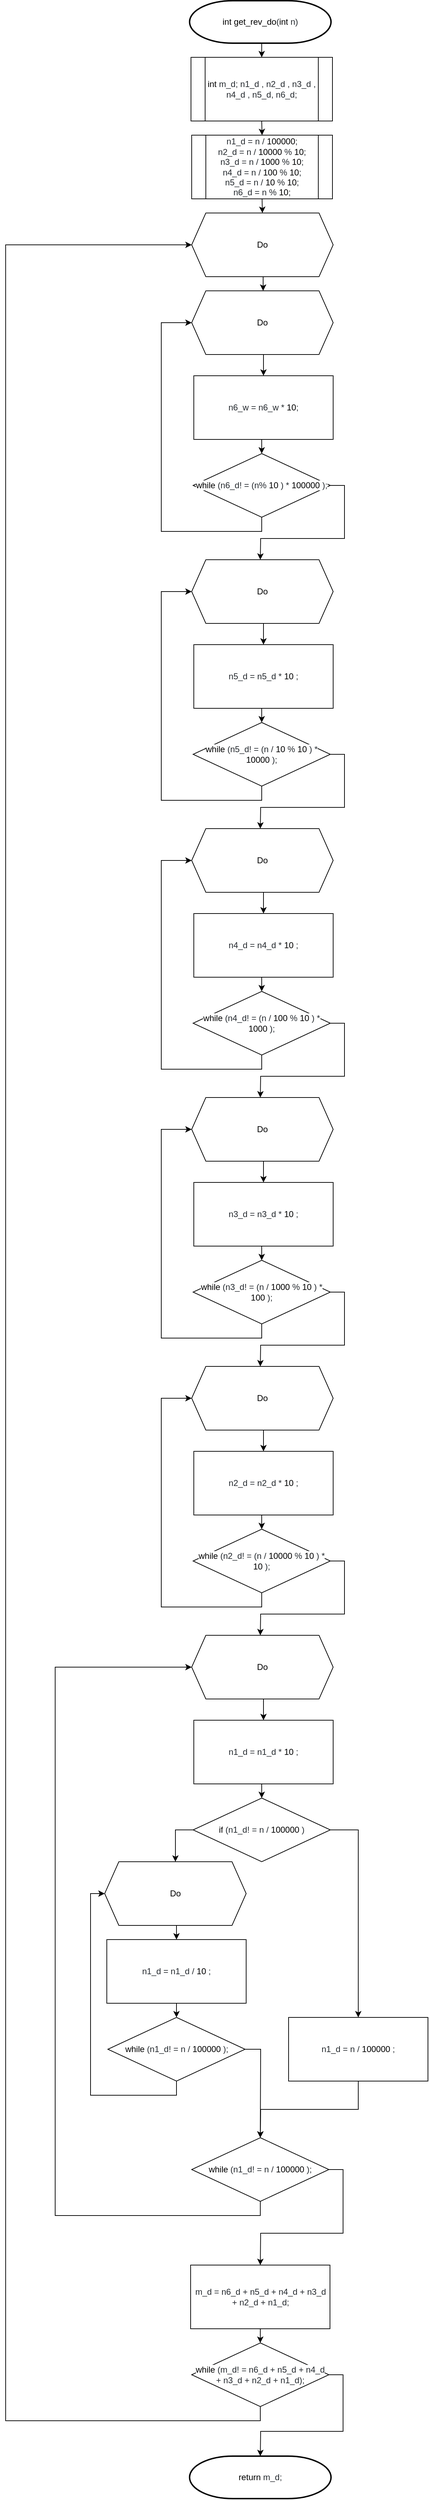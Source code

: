 <mxfile version="14.0.1" type="device"><diagram id="FTKmdeoR5xYNKjVTPDG8" name="Page-1"><mxGraphModel dx="782" dy="2306" grid="1" gridSize="10" guides="1" tooltips="1" connect="1" arrows="1" fold="1" page="1" pageScale="1" pageWidth="1200" pageHeight="1600" math="0" shadow="0"><root><mxCell id="0"/><mxCell id="1" parent="0"/><mxCell id="96IOnebCI2LwkV-3wbPH-1" style="edgeStyle=orthogonalEdgeStyle;rounded=0;orthogonalLoop=1;jettySize=auto;html=1;exitX=0.5;exitY=1;exitDx=0;exitDy=0;exitPerimeter=0;entryX=0.5;entryY=0;entryDx=0;entryDy=0;" edge="1" parent="1" source="96IOnebCI2LwkV-3wbPH-2" target="96IOnebCI2LwkV-3wbPH-6"><mxGeometry relative="1" as="geometry"/></mxCell><mxCell id="96IOnebCI2LwkV-3wbPH-2" value="&lt;span class=&quot;pl-k&quot; style=&quot;box-sizing: border-box ; font-family: , &amp;#34;consolas&amp;#34; , &amp;#34;liberation mono&amp;#34; , &amp;#34;menlo&amp;#34; , monospace ; background-color: rgb(255 , 255 , 255)&quot;&gt;int&lt;/span&gt;&lt;span style=&quot;color: rgb(36 , 41 , 46) ; font-family: , &amp;#34;consolas&amp;#34; , &amp;#34;liberation mono&amp;#34; , &amp;#34;menlo&amp;#34; , monospace ; background-color: rgb(255 , 255 , 255)&quot;&gt; &lt;/span&gt;&lt;span class=&quot;pl-en&quot; style=&quot;box-sizing: border-box ; font-family: , &amp;#34;consolas&amp;#34; , &amp;#34;liberation mono&amp;#34; , &amp;#34;menlo&amp;#34; , monospace ; background-color: rgb(255 , 255 , 255)&quot;&gt;get_rev_do&lt;/span&gt;&lt;span style=&quot;color: rgb(36 , 41 , 46) ; font-family: , &amp;#34;consolas&amp;#34; , &amp;#34;liberation mono&amp;#34; , &amp;#34;menlo&amp;#34; , monospace ; background-color: rgb(255 , 255 , 255)&quot;&gt;(&lt;/span&gt;&lt;span class=&quot;pl-k&quot; style=&quot;box-sizing: border-box ; font-family: , &amp;#34;consolas&amp;#34; , &amp;#34;liberation mono&amp;#34; , &amp;#34;menlo&amp;#34; , monospace ; background-color: rgb(255 , 255 , 255)&quot;&gt;int&lt;/span&gt;&lt;span style=&quot;color: rgb(36 , 41 , 46) ; font-family: , &amp;#34;consolas&amp;#34; , &amp;#34;liberation mono&amp;#34; , &amp;#34;menlo&amp;#34; , monospace ; background-color: rgb(255 , 255 , 255)&quot;&gt; n)&lt;/span&gt;" style="strokeWidth=2;html=1;shape=mxgraph.flowchart.terminator;whiteSpace=wrap;" vertex="1" parent="1"><mxGeometry x="310" width="200" height="60" as="geometry"/></mxCell><mxCell id="96IOnebCI2LwkV-3wbPH-3" style="edgeStyle=orthogonalEdgeStyle;rounded=0;orthogonalLoop=1;jettySize=auto;html=1;exitX=0.5;exitY=1;exitDx=0;exitDy=0;entryX=0.5;entryY=0;entryDx=0;entryDy=0;" edge="1" parent="1" source="96IOnebCI2LwkV-3wbPH-4" target="96IOnebCI2LwkV-3wbPH-9"><mxGeometry relative="1" as="geometry"/></mxCell><mxCell id="96IOnebCI2LwkV-3wbPH-4" value="&lt;span style=&quot;color: rgb(36 , 41 , 46) ; font-family: , &amp;#34;consolas&amp;#34; , &amp;#34;liberation mono&amp;#34; , &amp;#34;menlo&amp;#34; , monospace ; background-color: rgb(255 , 255 , 255)&quot;&gt; n1_d = n / &lt;/span&gt;&lt;span class=&quot;pl-c1&quot; style=&quot;box-sizing: border-box ; font-family: , &amp;#34;consolas&amp;#34; , &amp;#34;liberation mono&amp;#34; , &amp;#34;menlo&amp;#34; , monospace ; background-color: rgb(255 , 255 , 255)&quot;&gt;100000&lt;/span&gt;&lt;span style=&quot;color: rgb(36 , 41 , 46) ; font-family: , &amp;#34;consolas&amp;#34; , &amp;#34;liberation mono&amp;#34; , &amp;#34;menlo&amp;#34; , monospace ; background-color: rgb(255 , 255 , 255)&quot;&gt;;&lt;br&gt;&lt;/span&gt;&lt;span style=&quot;color: rgb(36 , 41 , 46) ; font-family: , &amp;#34;consolas&amp;#34; , &amp;#34;liberation mono&amp;#34; , &amp;#34;menlo&amp;#34; , monospace ; background-color: rgb(255 , 255 , 255)&quot;&gt;n2_d = n / &lt;/span&gt;&lt;span class=&quot;pl-c1&quot; style=&quot;box-sizing: border-box ; font-family: , &amp;#34;consolas&amp;#34; , &amp;#34;liberation mono&amp;#34; , &amp;#34;menlo&amp;#34; , monospace ; background-color: rgb(255 , 255 , 255)&quot;&gt;10000&lt;/span&gt;&lt;span style=&quot;color: rgb(36 , 41 , 46) ; font-family: , &amp;#34;consolas&amp;#34; , &amp;#34;liberation mono&amp;#34; , &amp;#34;menlo&amp;#34; , monospace ; background-color: rgb(255 , 255 , 255)&quot;&gt; % &lt;/span&gt;&lt;span class=&quot;pl-c1&quot; style=&quot;box-sizing: border-box ; font-family: , &amp;#34;consolas&amp;#34; , &amp;#34;liberation mono&amp;#34; , &amp;#34;menlo&amp;#34; , monospace ; background-color: rgb(255 , 255 , 255)&quot;&gt;10&lt;/span&gt;&lt;span style=&quot;color: rgb(36 , 41 , 46) ; font-family: , &amp;#34;consolas&amp;#34; , &amp;#34;liberation mono&amp;#34; , &amp;#34;menlo&amp;#34; , monospace ; background-color: rgb(255 , 255 , 255)&quot;&gt;;&lt;br&gt;&lt;/span&gt;&lt;span style=&quot;color: rgb(36 , 41 , 46) ; font-family: , &amp;#34;consolas&amp;#34; , &amp;#34;liberation mono&amp;#34; , &amp;#34;menlo&amp;#34; , monospace ; background-color: rgb(255 , 255 , 255)&quot;&gt; n3_d = n / &lt;/span&gt;&lt;span class=&quot;pl-c1&quot; style=&quot;box-sizing: border-box ; font-family: , &amp;#34;consolas&amp;#34; , &amp;#34;liberation mono&amp;#34; , &amp;#34;menlo&amp;#34; , monospace ; background-color: rgb(255 , 255 , 255)&quot;&gt;1000&lt;/span&gt;&lt;span style=&quot;color: rgb(36 , 41 , 46) ; font-family: , &amp;#34;consolas&amp;#34; , &amp;#34;liberation mono&amp;#34; , &amp;#34;menlo&amp;#34; , monospace ; background-color: rgb(255 , 255 , 255)&quot;&gt; % &lt;/span&gt;&lt;span class=&quot;pl-c1&quot; style=&quot;box-sizing: border-box ; font-family: , &amp;#34;consolas&amp;#34; , &amp;#34;liberation mono&amp;#34; , &amp;#34;menlo&amp;#34; , monospace ; background-color: rgb(255 , 255 , 255)&quot;&gt;10&lt;/span&gt;&lt;span style=&quot;color: rgb(36 , 41 , 46) ; font-family: , &amp;#34;consolas&amp;#34; , &amp;#34;liberation mono&amp;#34; , &amp;#34;menlo&amp;#34; , monospace ; background-color: rgb(255 , 255 , 255)&quot;&gt;;&lt;br&gt;&lt;/span&gt;&lt;span style=&quot;color: rgb(36 , 41 , 46) ; font-family: , &amp;#34;consolas&amp;#34; , &amp;#34;liberation mono&amp;#34; , &amp;#34;menlo&amp;#34; , monospace ; background-color: rgb(255 , 255 , 255)&quot;&gt;n4_d = n / &lt;/span&gt;&lt;span class=&quot;pl-c1&quot; style=&quot;box-sizing: border-box ; font-family: , &amp;#34;consolas&amp;#34; , &amp;#34;liberation mono&amp;#34; , &amp;#34;menlo&amp;#34; , monospace ; background-color: rgb(255 , 255 , 255)&quot;&gt;100&lt;/span&gt;&lt;span style=&quot;color: rgb(36 , 41 , 46) ; font-family: , &amp;#34;consolas&amp;#34; , &amp;#34;liberation mono&amp;#34; , &amp;#34;menlo&amp;#34; , monospace ; background-color: rgb(255 , 255 , 255)&quot;&gt; % &lt;/span&gt;&lt;span class=&quot;pl-c1&quot; style=&quot;box-sizing: border-box ; font-family: , &amp;#34;consolas&amp;#34; , &amp;#34;liberation mono&amp;#34; , &amp;#34;menlo&amp;#34; , monospace ; background-color: rgb(255 , 255 , 255)&quot;&gt;10&lt;/span&gt;&lt;span style=&quot;color: rgb(36 , 41 , 46) ; font-family: , &amp;#34;consolas&amp;#34; , &amp;#34;liberation mono&amp;#34; , &amp;#34;menlo&amp;#34; , monospace ; background-color: rgb(255 , 255 , 255)&quot;&gt;;&lt;br&gt;&lt;/span&gt;&lt;span style=&quot;color: rgb(36 , 41 , 46) ; font-family: , &amp;#34;consolas&amp;#34; , &amp;#34;liberation mono&amp;#34; , &amp;#34;menlo&amp;#34; , monospace ; background-color: rgb(255 , 255 , 255)&quot;&gt; n5_d = n / &lt;/span&gt;&lt;span class=&quot;pl-c1&quot; style=&quot;box-sizing: border-box ; font-family: , &amp;#34;consolas&amp;#34; , &amp;#34;liberation mono&amp;#34; , &amp;#34;menlo&amp;#34; , monospace ; background-color: rgb(255 , 255 , 255)&quot;&gt;10&lt;/span&gt;&lt;span style=&quot;color: rgb(36 , 41 , 46) ; font-family: , &amp;#34;consolas&amp;#34; , &amp;#34;liberation mono&amp;#34; , &amp;#34;menlo&amp;#34; , monospace ; background-color: rgb(255 , 255 , 255)&quot;&gt; % &lt;/span&gt;&lt;span class=&quot;pl-c1&quot; style=&quot;box-sizing: border-box ; font-family: , &amp;#34;consolas&amp;#34; , &amp;#34;liberation mono&amp;#34; , &amp;#34;menlo&amp;#34; , monospace ; background-color: rgb(255 , 255 , 255)&quot;&gt;10&lt;/span&gt;&lt;span style=&quot;color: rgb(36 , 41 , 46) ; font-family: , &amp;#34;consolas&amp;#34; , &amp;#34;liberation mono&amp;#34; , &amp;#34;menlo&amp;#34; , monospace ; background-color: rgb(255 , 255 , 255)&quot;&gt;;&lt;br&gt;&lt;/span&gt;&lt;span style=&quot;color: rgb(36 , 41 , 46) ; font-family: , &amp;#34;consolas&amp;#34; , &amp;#34;liberation mono&amp;#34; , &amp;#34;menlo&amp;#34; , monospace ; background-color: rgb(255 , 255 , 255)&quot;&gt; n6_d = n % &lt;/span&gt;&lt;span class=&quot;pl-c1&quot; style=&quot;box-sizing: border-box ; font-family: , &amp;#34;consolas&amp;#34; , &amp;#34;liberation mono&amp;#34; , &amp;#34;menlo&amp;#34; , monospace ; background-color: rgb(255 , 255 , 255)&quot;&gt;10&lt;/span&gt;&lt;span style=&quot;color: rgb(36 , 41 , 46) ; font-family: , &amp;#34;consolas&amp;#34; , &amp;#34;liberation mono&amp;#34; , &amp;#34;menlo&amp;#34; , monospace ; background-color: rgb(255 , 255 , 255)&quot;&gt;;&lt;/span&gt;&lt;span style=&quot;color: rgb(36 , 41 , 46) ; font-family: , &amp;#34;consolas&amp;#34; , &amp;#34;liberation mono&amp;#34; , &amp;#34;menlo&amp;#34; , monospace ; background-color: rgb(255 , 255 , 255)&quot;&gt;&lt;br&gt;&lt;/span&gt;" style="shape=process;whiteSpace=wrap;html=1;backgroundOutline=1;align=center;" vertex="1" parent="1"><mxGeometry x="313" y="190" width="199" height="90" as="geometry"/></mxCell><mxCell id="96IOnebCI2LwkV-3wbPH-5" style="edgeStyle=orthogonalEdgeStyle;rounded=0;orthogonalLoop=1;jettySize=auto;html=1;exitX=0.5;exitY=1;exitDx=0;exitDy=0;entryX=0.5;entryY=0;entryDx=0;entryDy=0;" edge="1" parent="1" source="96IOnebCI2LwkV-3wbPH-6" target="96IOnebCI2LwkV-3wbPH-4"><mxGeometry relative="1" as="geometry"/></mxCell><mxCell id="96IOnebCI2LwkV-3wbPH-6" value="&lt;span class=&quot;pl-k&quot; style=&quot;box-sizing: border-box ; font-family: , &amp;#34;consolas&amp;#34; , &amp;#34;liberation mono&amp;#34; , &amp;#34;menlo&amp;#34; , monospace ; background-color: rgb(255 , 255 , 255)&quot;&gt;int&lt;/span&gt;&lt;span style=&quot;color: rgb(36 , 41 , 46) ; font-family: , &amp;#34;consolas&amp;#34; , &amp;#34;liberation mono&amp;#34; , &amp;#34;menlo&amp;#34; , monospace ; background-color: rgb(255 , 255 , 255)&quot;&gt; m_d;&amp;nbsp;&lt;/span&gt;&lt;span style=&quot;color: rgb(36 , 41 , 46) ; font-family: , &amp;#34;consolas&amp;#34; , &amp;#34;liberation mono&amp;#34; , &amp;#34;menlo&amp;#34; , monospace ; background-color: rgb(255 , 255 , 255)&quot;&gt;n1_d , n2_d , n3_d , n4_d , n5_d, n6_d;&lt;/span&gt;" style="shape=process;whiteSpace=wrap;html=1;backgroundOutline=1;" vertex="1" parent="1"><mxGeometry x="312" y="80" width="200" height="90" as="geometry"/></mxCell><mxCell id="96IOnebCI2LwkV-3wbPH-7" style="edgeStyle=orthogonalEdgeStyle;rounded=0;orthogonalLoop=1;jettySize=auto;html=1;exitX=0.5;exitY=1;exitDx=0;exitDy=0;entryX=0.5;entryY=0;entryDx=0;entryDy=0;" edge="1" parent="1" source="96IOnebCI2LwkV-3wbPH-9"><mxGeometry relative="1" as="geometry"><mxPoint x="414" y="410" as="targetPoint"/></mxGeometry></mxCell><mxCell id="96IOnebCI2LwkV-3wbPH-9" value="&lt;span style=&quot;background-color: rgb(255 , 255 , 255)&quot;&gt;Do&lt;/span&gt;" style="shape=hexagon;perimeter=hexagonPerimeter2;whiteSpace=wrap;html=1;fixedSize=1;" vertex="1" parent="1"><mxGeometry x="313" y="300" width="200" height="90" as="geometry"/></mxCell><mxCell id="96IOnebCI2LwkV-3wbPH-49" style="edgeStyle=orthogonalEdgeStyle;rounded=0;orthogonalLoop=1;jettySize=auto;html=1;exitX=0.5;exitY=1;exitDx=0;exitDy=0;entryX=0.5;entryY=0;entryDx=0;entryDy=0;" edge="1" parent="1" source="96IOnebCI2LwkV-3wbPH-12" target="96IOnebCI2LwkV-3wbPH-14"><mxGeometry relative="1" as="geometry"/></mxCell><mxCell id="96IOnebCI2LwkV-3wbPH-12" value="&lt;span style=&quot;background-color: rgb(255 , 255 , 255)&quot;&gt;Do&lt;/span&gt;" style="shape=hexagon;perimeter=hexagonPerimeter2;whiteSpace=wrap;html=1;fixedSize=1;" vertex="1" parent="1"><mxGeometry x="313" y="410" width="200" height="90" as="geometry"/></mxCell><mxCell id="96IOnebCI2LwkV-3wbPH-52" style="edgeStyle=orthogonalEdgeStyle;rounded=0;orthogonalLoop=1;jettySize=auto;html=1;exitX=0.5;exitY=1;exitDx=0;exitDy=0;entryX=0.5;entryY=0;entryDx=0;entryDy=0;" edge="1" parent="1" source="96IOnebCI2LwkV-3wbPH-14" target="96IOnebCI2LwkV-3wbPH-50"><mxGeometry relative="1" as="geometry"/></mxCell><mxCell id="96IOnebCI2LwkV-3wbPH-14" value="&lt;span style=&quot;color: rgb(36 , 41 , 46) ; font-family: , &amp;#34;consolas&amp;#34; , &amp;#34;liberation mono&amp;#34; , &amp;#34;menlo&amp;#34; , monospace ; background-color: rgb(255 , 255 , 255)&quot;&gt;n6_w = n6_w * &lt;/span&gt;&lt;span class=&quot;pl-c1&quot; style=&quot;box-sizing: border-box ; font-family: , &amp;#34;consolas&amp;#34; , &amp;#34;liberation mono&amp;#34; , &amp;#34;menlo&amp;#34; , monospace ; background-color: rgb(255 , 255 , 255)&quot;&gt;10&lt;/span&gt;&lt;span style=&quot;color: rgb(36 , 41 , 46) ; font-family: , &amp;#34;consolas&amp;#34; , &amp;#34;liberation mono&amp;#34; , &amp;#34;menlo&amp;#34; , monospace ; background-color: rgb(255 , 255 , 255)&quot;&gt;;&lt;/span&gt;" style="rounded=0;whiteSpace=wrap;html=1;" vertex="1" parent="1"><mxGeometry x="316" y="530" width="197" height="90" as="geometry"/></mxCell><mxCell id="96IOnebCI2LwkV-3wbPH-53" style="edgeStyle=orthogonalEdgeStyle;rounded=0;orthogonalLoop=1;jettySize=auto;html=1;exitX=1;exitY=0.5;exitDx=0;exitDy=0;" edge="1" parent="1" source="96IOnebCI2LwkV-3wbPH-50"><mxGeometry relative="1" as="geometry"><mxPoint x="410" y="790" as="targetPoint"/></mxGeometry></mxCell><mxCell id="96IOnebCI2LwkV-3wbPH-62" style="edgeStyle=orthogonalEdgeStyle;rounded=0;orthogonalLoop=1;jettySize=auto;html=1;exitX=0.5;exitY=1;exitDx=0;exitDy=0;entryX=0;entryY=0.5;entryDx=0;entryDy=0;" edge="1" parent="1" source="96IOnebCI2LwkV-3wbPH-50" target="96IOnebCI2LwkV-3wbPH-12"><mxGeometry relative="1" as="geometry"><Array as="points"><mxPoint x="412" y="750"/><mxPoint x="270" y="750"/><mxPoint x="270" y="455"/></Array></mxGeometry></mxCell><mxCell id="96IOnebCI2LwkV-3wbPH-50" value="&lt;span class=&quot;pl-k&quot; style=&quot;box-sizing: border-box ; font-family: , &amp;#34;consolas&amp;#34; , &amp;#34;liberation mono&amp;#34; , &amp;#34;menlo&amp;#34; , monospace ; background-color: rgb(255 , 255 , 255)&quot;&gt;&lt;font style=&quot;box-sizing: border-box ; vertical-align: inherit&quot;&gt;&lt;font style=&quot;box-sizing: border-box ; vertical-align: inherit&quot;&gt;while&lt;/font&gt;&lt;/font&gt;&lt;/span&gt;&lt;font style=&quot;box-sizing: border-box ; color: rgb(36 , 41 , 46) ; font-family: , &amp;#34;consolas&amp;#34; , &amp;#34;liberation mono&amp;#34; , &amp;#34;menlo&amp;#34; , monospace ; background-color: rgb(255 , 255 , 255) ; vertical-align: inherit&quot;&gt;&lt;font style=&quot;box-sizing: border-box ; vertical-align: inherit&quot;&gt; (n6_d! = (n% &lt;/font&gt;&lt;/font&gt;&lt;span class=&quot;pl-c1&quot; style=&quot;box-sizing: border-box ; font-family: , &amp;#34;consolas&amp;#34; , &amp;#34;liberation mono&amp;#34; , &amp;#34;menlo&amp;#34; , monospace ; background-color: rgb(255 , 255 , 255)&quot;&gt;&lt;font style=&quot;box-sizing: border-box ; vertical-align: inherit&quot;&gt;&lt;font style=&quot;box-sizing: border-box ; vertical-align: inherit&quot;&gt;10&lt;/font&gt;&lt;/font&gt;&lt;/span&gt;&lt;font style=&quot;box-sizing: border-box ; color: rgb(36 , 41 , 46) ; font-family: , &amp;#34;consolas&amp;#34; , &amp;#34;liberation mono&amp;#34; , &amp;#34;menlo&amp;#34; , monospace ; background-color: rgb(255 , 255 , 255) ; vertical-align: inherit&quot;&gt;&lt;font style=&quot;box-sizing: border-box ; vertical-align: inherit&quot;&gt; ) * &lt;/font&gt;&lt;/font&gt;&lt;span class=&quot;pl-c1&quot; style=&quot;box-sizing: border-box ; font-family: , &amp;#34;consolas&amp;#34; , &amp;#34;liberation mono&amp;#34; , &amp;#34;menlo&amp;#34; , monospace ; background-color: rgb(255 , 255 , 255)&quot;&gt;&lt;font style=&quot;box-sizing: border-box ; vertical-align: inherit&quot;&gt;&lt;font style=&quot;box-sizing: border-box ; vertical-align: inherit&quot;&gt;100000&lt;/font&gt;&lt;/font&gt;&lt;/span&gt;&lt;font style=&quot;box-sizing: border-box ; color: rgb(36 , 41 , 46) ; font-family: , &amp;#34;consolas&amp;#34; , &amp;#34;liberation mono&amp;#34; , &amp;#34;menlo&amp;#34; , monospace ; background-color: rgb(255 , 255 , 255) ; vertical-align: inherit&quot;&gt;&lt;font style=&quot;box-sizing: border-box ; vertical-align: inherit&quot;&gt; );&lt;/font&gt;&lt;/font&gt;" style="rhombus;whiteSpace=wrap;html=1;" vertex="1" parent="1"><mxGeometry x="315" y="640" width="194" height="90" as="geometry"/></mxCell><mxCell id="96IOnebCI2LwkV-3wbPH-54" style="edgeStyle=orthogonalEdgeStyle;rounded=0;orthogonalLoop=1;jettySize=auto;html=1;exitX=0.5;exitY=1;exitDx=0;exitDy=0;entryX=0.5;entryY=0;entryDx=0;entryDy=0;" edge="1" parent="1" source="96IOnebCI2LwkV-3wbPH-55" target="96IOnebCI2LwkV-3wbPH-57"><mxGeometry relative="1" as="geometry"/></mxCell><mxCell id="96IOnebCI2LwkV-3wbPH-55" value="&lt;span style=&quot;background-color: rgb(255 , 255 , 255)&quot;&gt;Do&lt;/span&gt;" style="shape=hexagon;perimeter=hexagonPerimeter2;whiteSpace=wrap;html=1;fixedSize=1;" vertex="1" parent="1"><mxGeometry x="313" y="790" width="200" height="90" as="geometry"/></mxCell><mxCell id="96IOnebCI2LwkV-3wbPH-56" style="edgeStyle=orthogonalEdgeStyle;rounded=0;orthogonalLoop=1;jettySize=auto;html=1;exitX=0.5;exitY=1;exitDx=0;exitDy=0;entryX=0.5;entryY=0;entryDx=0;entryDy=0;" edge="1" parent="1" source="96IOnebCI2LwkV-3wbPH-57" target="96IOnebCI2LwkV-3wbPH-60"><mxGeometry relative="1" as="geometry"/></mxCell><mxCell id="96IOnebCI2LwkV-3wbPH-57" value="&lt;font style=&quot;box-sizing: border-box ; color: rgb(36 , 41 , 46) ; font-family: , &amp;#34;consolas&amp;#34; , &amp;#34;liberation mono&amp;#34; , &amp;#34;menlo&amp;#34; , monospace ; background-color: rgb(255 , 255 , 255) ; vertical-align: inherit&quot;&gt;&lt;font style=&quot;box-sizing: border-box ; vertical-align: inherit&quot;&gt;n5_d = n5_d * &lt;/font&gt;&lt;/font&gt;&lt;span class=&quot;pl-c1&quot; style=&quot;box-sizing: border-box ; font-family: , &amp;#34;consolas&amp;#34; , &amp;#34;liberation mono&amp;#34; , &amp;#34;menlo&amp;#34; , monospace ; background-color: rgb(255 , 255 , 255)&quot;&gt;&lt;font style=&quot;box-sizing: border-box ; vertical-align: inherit&quot;&gt;&lt;font style=&quot;box-sizing: border-box ; vertical-align: inherit&quot;&gt;10&lt;/font&gt;&lt;/font&gt;&lt;/span&gt;&lt;font style=&quot;box-sizing: border-box ; color: rgb(36 , 41 , 46) ; font-family: , &amp;#34;consolas&amp;#34; , &amp;#34;liberation mono&amp;#34; , &amp;#34;menlo&amp;#34; , monospace ; background-color: rgb(255 , 255 , 255) ; vertical-align: inherit&quot;&gt;&lt;font style=&quot;box-sizing: border-box ; vertical-align: inherit&quot;&gt; ;&lt;/font&gt;&lt;/font&gt;" style="rounded=0;whiteSpace=wrap;html=1;" vertex="1" parent="1"><mxGeometry x="316" y="910" width="197" height="90" as="geometry"/></mxCell><mxCell id="96IOnebCI2LwkV-3wbPH-59" style="edgeStyle=orthogonalEdgeStyle;rounded=0;orthogonalLoop=1;jettySize=auto;html=1;exitX=1;exitY=0.5;exitDx=0;exitDy=0;" edge="1" parent="1" source="96IOnebCI2LwkV-3wbPH-60"><mxGeometry relative="1" as="geometry"><mxPoint x="410" y="1170" as="targetPoint"/></mxGeometry></mxCell><mxCell id="96IOnebCI2LwkV-3wbPH-61" style="edgeStyle=orthogonalEdgeStyle;rounded=0;orthogonalLoop=1;jettySize=auto;html=1;exitX=0.5;exitY=1;exitDx=0;exitDy=0;entryX=0;entryY=0.5;entryDx=0;entryDy=0;" edge="1" parent="1" source="96IOnebCI2LwkV-3wbPH-60" target="96IOnebCI2LwkV-3wbPH-55"><mxGeometry relative="1" as="geometry"><Array as="points"><mxPoint x="412" y="1130"/><mxPoint x="270" y="1130"/><mxPoint x="270" y="835"/></Array></mxGeometry></mxCell><mxCell id="96IOnebCI2LwkV-3wbPH-60" value="&lt;font style=&quot;box-sizing: border-box ; color: rgb(36 , 41 , 46) ; font-family: , &amp;#34;consolas&amp;#34; , &amp;#34;liberation mono&amp;#34; , &amp;#34;menlo&amp;#34; , monospace ; background-color: rgb(255 , 255 , 255) ; vertical-align: inherit&quot;&gt;&lt;font style=&quot;box-sizing: border-box ; vertical-align: inherit&quot;&gt; &lt;/font&gt;&lt;/font&gt;&lt;span class=&quot;pl-k&quot; style=&quot;box-sizing: border-box ; font-family: , &amp;#34;consolas&amp;#34; , &amp;#34;liberation mono&amp;#34; , &amp;#34;menlo&amp;#34; , monospace ; background-color: rgb(255 , 255 , 255)&quot;&gt;&lt;font style=&quot;box-sizing: border-box ; vertical-align: inherit&quot;&gt;&lt;font style=&quot;box-sizing: border-box ; vertical-align: inherit&quot;&gt;while&lt;/font&gt;&lt;/font&gt;&lt;/span&gt;&lt;font style=&quot;box-sizing: border-box ; color: rgb(36 , 41 , 46) ; font-family: , &amp;#34;consolas&amp;#34; , &amp;#34;liberation mono&amp;#34; , &amp;#34;menlo&amp;#34; , monospace ; background-color: rgb(255 , 255 , 255) ; vertical-align: inherit&quot;&gt;&lt;font style=&quot;box-sizing: border-box ; vertical-align: inherit&quot;&gt; (n5_d! = (n / &lt;/font&gt;&lt;/font&gt;&lt;span class=&quot;pl-c1&quot; style=&quot;box-sizing: border-box ; font-family: , &amp;#34;consolas&amp;#34; , &amp;#34;liberation mono&amp;#34; , &amp;#34;menlo&amp;#34; , monospace ; background-color: rgb(255 , 255 , 255)&quot;&gt;&lt;font style=&quot;box-sizing: border-box ; vertical-align: inherit&quot;&gt;&lt;font style=&quot;box-sizing: border-box ; vertical-align: inherit&quot;&gt;10&lt;/font&gt;&lt;/font&gt;&lt;/span&gt;&lt;font style=&quot;box-sizing: border-box ; color: rgb(36 , 41 , 46) ; font-family: , &amp;#34;consolas&amp;#34; , &amp;#34;liberation mono&amp;#34; , &amp;#34;menlo&amp;#34; , monospace ; background-color: rgb(255 , 255 , 255) ; vertical-align: inherit&quot;&gt;&lt;font style=&quot;box-sizing: border-box ; vertical-align: inherit&quot;&gt; % &lt;/font&gt;&lt;/font&gt;&lt;span class=&quot;pl-c1&quot; style=&quot;box-sizing: border-box ; font-family: , &amp;#34;consolas&amp;#34; , &amp;#34;liberation mono&amp;#34; , &amp;#34;menlo&amp;#34; , monospace ; background-color: rgb(255 , 255 , 255)&quot;&gt;&lt;font style=&quot;box-sizing: border-box ; vertical-align: inherit&quot;&gt;&lt;font style=&quot;box-sizing: border-box ; vertical-align: inherit&quot;&gt;10&lt;/font&gt;&lt;/font&gt;&lt;/span&gt;&lt;font style=&quot;box-sizing: border-box ; color: rgb(36 , 41 , 46) ; font-family: , &amp;#34;consolas&amp;#34; , &amp;#34;liberation mono&amp;#34; , &amp;#34;menlo&amp;#34; , monospace ; background-color: rgb(255 , 255 , 255) ; vertical-align: inherit&quot;&gt;&lt;font style=&quot;box-sizing: border-box ; vertical-align: inherit&quot;&gt; ) * &lt;/font&gt;&lt;/font&gt;&lt;span class=&quot;pl-c1&quot; style=&quot;box-sizing: border-box ; font-family: , &amp;#34;consolas&amp;#34; , &amp;#34;liberation mono&amp;#34; , &amp;#34;menlo&amp;#34; , monospace ; background-color: rgb(255 , 255 , 255)&quot;&gt;&lt;font style=&quot;box-sizing: border-box ; vertical-align: inherit&quot;&gt;&lt;font style=&quot;box-sizing: border-box ; vertical-align: inherit&quot;&gt;10000&lt;/font&gt;&lt;/font&gt;&lt;/span&gt;&lt;font style=&quot;box-sizing: border-box ; color: rgb(36 , 41 , 46) ; font-family: , &amp;#34;consolas&amp;#34; , &amp;#34;liberation mono&amp;#34; , &amp;#34;menlo&amp;#34; , monospace ; background-color: rgb(255 , 255 , 255) ; vertical-align: inherit&quot;&gt;&lt;font style=&quot;box-sizing: border-box ; vertical-align: inherit&quot;&gt; );&lt;/font&gt;&lt;/font&gt;" style="rhombus;whiteSpace=wrap;html=1;" vertex="1" parent="1"><mxGeometry x="315" y="1020" width="194" height="90" as="geometry"/></mxCell><mxCell id="96IOnebCI2LwkV-3wbPH-63" style="edgeStyle=orthogonalEdgeStyle;rounded=0;orthogonalLoop=1;jettySize=auto;html=1;exitX=0.5;exitY=1;exitDx=0;exitDy=0;entryX=0.5;entryY=0;entryDx=0;entryDy=0;" edge="1" parent="1" source="96IOnebCI2LwkV-3wbPH-64" target="96IOnebCI2LwkV-3wbPH-66"><mxGeometry relative="1" as="geometry"/></mxCell><mxCell id="96IOnebCI2LwkV-3wbPH-64" value="&lt;span style=&quot;background-color: rgb(255 , 255 , 255)&quot;&gt;Do&lt;/span&gt;" style="shape=hexagon;perimeter=hexagonPerimeter2;whiteSpace=wrap;html=1;fixedSize=1;" vertex="1" parent="1"><mxGeometry x="313" y="1170" width="200" height="90" as="geometry"/></mxCell><mxCell id="96IOnebCI2LwkV-3wbPH-65" style="edgeStyle=orthogonalEdgeStyle;rounded=0;orthogonalLoop=1;jettySize=auto;html=1;exitX=0.5;exitY=1;exitDx=0;exitDy=0;entryX=0.5;entryY=0;entryDx=0;entryDy=0;" edge="1" parent="1" source="96IOnebCI2LwkV-3wbPH-66" target="96IOnebCI2LwkV-3wbPH-69"><mxGeometry relative="1" as="geometry"/></mxCell><mxCell id="96IOnebCI2LwkV-3wbPH-66" value="&lt;font style=&quot;box-sizing: border-box ; color: rgb(36 , 41 , 46) ; font-family: , &amp;#34;consolas&amp;#34; , &amp;#34;liberation mono&amp;#34; , &amp;#34;menlo&amp;#34; , monospace ; background-color: rgb(255 , 255 , 255) ; vertical-align: inherit&quot;&gt;&lt;font style=&quot;box-sizing: border-box ; vertical-align: inherit&quot;&gt;n4_d = n4_d * &lt;/font&gt;&lt;/font&gt;&lt;span class=&quot;pl-c1&quot; style=&quot;box-sizing: border-box ; font-family: , &amp;#34;consolas&amp;#34; , &amp;#34;liberation mono&amp;#34; , &amp;#34;menlo&amp;#34; , monospace ; background-color: rgb(255 , 255 , 255)&quot;&gt;&lt;font style=&quot;box-sizing: border-box ; vertical-align: inherit&quot;&gt;&lt;font style=&quot;box-sizing: border-box ; vertical-align: inherit&quot;&gt;10&lt;/font&gt;&lt;/font&gt;&lt;/span&gt;&lt;font style=&quot;box-sizing: border-box ; color: rgb(36 , 41 , 46) ; font-family: , &amp;#34;consolas&amp;#34; , &amp;#34;liberation mono&amp;#34; , &amp;#34;menlo&amp;#34; , monospace ; background-color: rgb(255 , 255 , 255) ; vertical-align: inherit&quot;&gt;&lt;font style=&quot;box-sizing: border-box ; vertical-align: inherit&quot;&gt; ;&lt;/font&gt;&lt;/font&gt;" style="rounded=0;whiteSpace=wrap;html=1;" vertex="1" parent="1"><mxGeometry x="316" y="1290" width="197" height="90" as="geometry"/></mxCell><mxCell id="96IOnebCI2LwkV-3wbPH-67" style="edgeStyle=orthogonalEdgeStyle;rounded=0;orthogonalLoop=1;jettySize=auto;html=1;exitX=1;exitY=0.5;exitDx=0;exitDy=0;" edge="1" parent="1" source="96IOnebCI2LwkV-3wbPH-69"><mxGeometry relative="1" as="geometry"><mxPoint x="410" y="1550" as="targetPoint"/></mxGeometry></mxCell><mxCell id="96IOnebCI2LwkV-3wbPH-68" style="edgeStyle=orthogonalEdgeStyle;rounded=0;orthogonalLoop=1;jettySize=auto;html=1;exitX=0.5;exitY=1;exitDx=0;exitDy=0;entryX=0;entryY=0.5;entryDx=0;entryDy=0;" edge="1" parent="1" source="96IOnebCI2LwkV-3wbPH-69" target="96IOnebCI2LwkV-3wbPH-64"><mxGeometry relative="1" as="geometry"><Array as="points"><mxPoint x="412" y="1510"/><mxPoint x="270" y="1510"/><mxPoint x="270" y="1215"/></Array></mxGeometry></mxCell><mxCell id="96IOnebCI2LwkV-3wbPH-69" value="&lt;span class=&quot;pl-k&quot; style=&quot;box-sizing: border-box ; font-family: , &amp;#34;consolas&amp;#34; , &amp;#34;liberation mono&amp;#34; , &amp;#34;menlo&amp;#34; , monospace ; background-color: rgb(255 , 255 , 255)&quot;&gt;&lt;font style=&quot;box-sizing: border-box ; vertical-align: inherit&quot;&gt;&lt;font style=&quot;box-sizing: border-box ; vertical-align: inherit&quot;&gt;while&lt;/font&gt;&lt;/font&gt;&lt;/span&gt;&lt;font style=&quot;box-sizing: border-box ; color: rgb(36 , 41 , 46) ; font-family: , &amp;#34;consolas&amp;#34; , &amp;#34;liberation mono&amp;#34; , &amp;#34;menlo&amp;#34; , monospace ; background-color: rgb(255 , 255 , 255) ; vertical-align: inherit&quot;&gt;&lt;font style=&quot;box-sizing: border-box ; vertical-align: inherit&quot;&gt; (n4_d! = (n / &lt;/font&gt;&lt;/font&gt;&lt;span class=&quot;pl-c1&quot; style=&quot;box-sizing: border-box ; font-family: , &amp;#34;consolas&amp;#34; , &amp;#34;liberation mono&amp;#34; , &amp;#34;menlo&amp;#34; , monospace ; background-color: rgb(255 , 255 , 255)&quot;&gt;&lt;font style=&quot;box-sizing: border-box ; vertical-align: inherit&quot;&gt;&lt;font style=&quot;box-sizing: border-box ; vertical-align: inherit&quot;&gt;100&lt;/font&gt;&lt;/font&gt;&lt;/span&gt;&lt;font style=&quot;box-sizing: border-box ; color: rgb(36 , 41 , 46) ; font-family: , &amp;#34;consolas&amp;#34; , &amp;#34;liberation mono&amp;#34; , &amp;#34;menlo&amp;#34; , monospace ; background-color: rgb(255 , 255 , 255) ; vertical-align: inherit&quot;&gt;&lt;font style=&quot;box-sizing: border-box ; vertical-align: inherit&quot;&gt; % &lt;/font&gt;&lt;/font&gt;&lt;span class=&quot;pl-c1&quot; style=&quot;box-sizing: border-box ; font-family: , &amp;#34;consolas&amp;#34; , &amp;#34;liberation mono&amp;#34; , &amp;#34;menlo&amp;#34; , monospace ; background-color: rgb(255 , 255 , 255)&quot;&gt;&lt;font style=&quot;box-sizing: border-box ; vertical-align: inherit&quot;&gt;&lt;font style=&quot;box-sizing: border-box ; vertical-align: inherit&quot;&gt;10&lt;/font&gt;&lt;/font&gt;&lt;/span&gt;&lt;font style=&quot;box-sizing: border-box ; color: rgb(36 , 41 , 46) ; font-family: , &amp;#34;consolas&amp;#34; , &amp;#34;liberation mono&amp;#34; , &amp;#34;menlo&amp;#34; , monospace ; background-color: rgb(255 , 255 , 255) ; vertical-align: inherit&quot;&gt;&lt;font style=&quot;box-sizing: border-box ; vertical-align: inherit&quot;&gt; ) * &lt;/font&gt;&lt;/font&gt;&lt;span class=&quot;pl-c1&quot; style=&quot;box-sizing: border-box ; font-family: , &amp;#34;consolas&amp;#34; , &amp;#34;liberation mono&amp;#34; , &amp;#34;menlo&amp;#34; , monospace ; background-color: rgb(255 , 255 , 255)&quot;&gt;&lt;font style=&quot;box-sizing: border-box ; vertical-align: inherit&quot;&gt;&lt;font style=&quot;box-sizing: border-box ; vertical-align: inherit&quot;&gt;1000&lt;/font&gt;&lt;/font&gt;&lt;/span&gt;&lt;font style=&quot;box-sizing: border-box ; color: rgb(36 , 41 , 46) ; font-family: , &amp;#34;consolas&amp;#34; , &amp;#34;liberation mono&amp;#34; , &amp;#34;menlo&amp;#34; , monospace ; background-color: rgb(255 , 255 , 255) ; vertical-align: inherit&quot;&gt;&lt;font style=&quot;box-sizing: border-box ; vertical-align: inherit&quot;&gt; );&lt;/font&gt;&lt;/font&gt;" style="rhombus;whiteSpace=wrap;html=1;" vertex="1" parent="1"><mxGeometry x="315" y="1400" width="194" height="90" as="geometry"/></mxCell><mxCell id="96IOnebCI2LwkV-3wbPH-70" style="edgeStyle=orthogonalEdgeStyle;rounded=0;orthogonalLoop=1;jettySize=auto;html=1;exitX=0.5;exitY=1;exitDx=0;exitDy=0;entryX=0.5;entryY=0;entryDx=0;entryDy=0;" edge="1" parent="1" source="96IOnebCI2LwkV-3wbPH-71" target="96IOnebCI2LwkV-3wbPH-73"><mxGeometry relative="1" as="geometry"/></mxCell><mxCell id="96IOnebCI2LwkV-3wbPH-71" value="&lt;span style=&quot;background-color: rgb(255 , 255 , 255)&quot;&gt;Do&lt;/span&gt;" style="shape=hexagon;perimeter=hexagonPerimeter2;whiteSpace=wrap;html=1;fixedSize=1;" vertex="1" parent="1"><mxGeometry x="313" y="1550" width="200" height="90" as="geometry"/></mxCell><mxCell id="96IOnebCI2LwkV-3wbPH-72" style="edgeStyle=orthogonalEdgeStyle;rounded=0;orthogonalLoop=1;jettySize=auto;html=1;exitX=0.5;exitY=1;exitDx=0;exitDy=0;entryX=0.5;entryY=0;entryDx=0;entryDy=0;" edge="1" parent="1" source="96IOnebCI2LwkV-3wbPH-73" target="96IOnebCI2LwkV-3wbPH-76"><mxGeometry relative="1" as="geometry"/></mxCell><mxCell id="96IOnebCI2LwkV-3wbPH-73" value="&lt;font style=&quot;box-sizing: border-box ; color: rgb(36 , 41 , 46) ; font-family: , &amp;#34;consolas&amp;#34; , &amp;#34;liberation mono&amp;#34; , &amp;#34;menlo&amp;#34; , monospace ; background-color: rgb(255 , 255 , 255) ; vertical-align: inherit&quot;&gt;&lt;font style=&quot;box-sizing: border-box ; vertical-align: inherit&quot;&gt;n3_d = n3_d * &lt;/font&gt;&lt;/font&gt;&lt;span class=&quot;pl-c1&quot; style=&quot;box-sizing: border-box ; font-family: , &amp;#34;consolas&amp;#34; , &amp;#34;liberation mono&amp;#34; , &amp;#34;menlo&amp;#34; , monospace ; background-color: rgb(255 , 255 , 255)&quot;&gt;&lt;font style=&quot;box-sizing: border-box ; vertical-align: inherit&quot;&gt;&lt;font style=&quot;box-sizing: border-box ; vertical-align: inherit&quot;&gt;10&lt;/font&gt;&lt;/font&gt;&lt;/span&gt;&lt;font style=&quot;box-sizing: border-box ; color: rgb(36 , 41 , 46) ; font-family: , &amp;#34;consolas&amp;#34; , &amp;#34;liberation mono&amp;#34; , &amp;#34;menlo&amp;#34; , monospace ; background-color: rgb(255 , 255 , 255) ; vertical-align: inherit&quot;&gt;&lt;font style=&quot;box-sizing: border-box ; vertical-align: inherit&quot;&gt; ;&lt;/font&gt;&lt;/font&gt;" style="rounded=0;whiteSpace=wrap;html=1;" vertex="1" parent="1"><mxGeometry x="316" y="1670" width="197" height="90" as="geometry"/></mxCell><mxCell id="96IOnebCI2LwkV-3wbPH-74" style="edgeStyle=orthogonalEdgeStyle;rounded=0;orthogonalLoop=1;jettySize=auto;html=1;exitX=1;exitY=0.5;exitDx=0;exitDy=0;" edge="1" parent="1" source="96IOnebCI2LwkV-3wbPH-76"><mxGeometry relative="1" as="geometry"><mxPoint x="410" y="1930" as="targetPoint"/></mxGeometry></mxCell><mxCell id="96IOnebCI2LwkV-3wbPH-75" style="edgeStyle=orthogonalEdgeStyle;rounded=0;orthogonalLoop=1;jettySize=auto;html=1;exitX=0.5;exitY=1;exitDx=0;exitDy=0;entryX=0;entryY=0.5;entryDx=0;entryDy=0;" edge="1" parent="1" source="96IOnebCI2LwkV-3wbPH-76" target="96IOnebCI2LwkV-3wbPH-71"><mxGeometry relative="1" as="geometry"><Array as="points"><mxPoint x="412" y="1890"/><mxPoint x="270" y="1890"/><mxPoint x="270" y="1595"/></Array></mxGeometry></mxCell><mxCell id="96IOnebCI2LwkV-3wbPH-76" value="&lt;span class=&quot;pl-k&quot; style=&quot;box-sizing: border-box ; font-family: , &amp;#34;consolas&amp;#34; , &amp;#34;liberation mono&amp;#34; , &amp;#34;menlo&amp;#34; , monospace ; background-color: rgb(255 , 255 , 255)&quot;&gt;&lt;font style=&quot;box-sizing: border-box ; vertical-align: inherit&quot;&gt;&lt;font style=&quot;box-sizing: border-box ; vertical-align: inherit&quot;&gt;while&lt;/font&gt;&lt;/font&gt;&lt;/span&gt;&lt;font style=&quot;box-sizing: border-box ; color: rgb(36 , 41 , 46) ; font-family: , &amp;#34;consolas&amp;#34; , &amp;#34;liberation mono&amp;#34; , &amp;#34;menlo&amp;#34; , monospace ; background-color: rgb(255 , 255 , 255) ; vertical-align: inherit&quot;&gt;&lt;font style=&quot;box-sizing: border-box ; vertical-align: inherit&quot;&gt; (n3_d! = (n / &lt;/font&gt;&lt;/font&gt;&lt;span class=&quot;pl-c1&quot; style=&quot;box-sizing: border-box ; font-family: , &amp;#34;consolas&amp;#34; , &amp;#34;liberation mono&amp;#34; , &amp;#34;menlo&amp;#34; , monospace ; background-color: rgb(255 , 255 , 255)&quot;&gt;&lt;font style=&quot;box-sizing: border-box ; vertical-align: inherit&quot;&gt;&lt;font style=&quot;box-sizing: border-box ; vertical-align: inherit&quot;&gt;1000&lt;/font&gt;&lt;/font&gt;&lt;/span&gt;&lt;font style=&quot;box-sizing: border-box ; color: rgb(36 , 41 , 46) ; font-family: , &amp;#34;consolas&amp;#34; , &amp;#34;liberation mono&amp;#34; , &amp;#34;menlo&amp;#34; , monospace ; background-color: rgb(255 , 255 , 255) ; vertical-align: inherit&quot;&gt;&lt;font style=&quot;box-sizing: border-box ; vertical-align: inherit&quot;&gt; % &lt;/font&gt;&lt;/font&gt;&lt;span class=&quot;pl-c1&quot; style=&quot;box-sizing: border-box ; font-family: , &amp;#34;consolas&amp;#34; , &amp;#34;liberation mono&amp;#34; , &amp;#34;menlo&amp;#34; , monospace ; background-color: rgb(255 , 255 , 255)&quot;&gt;&lt;font style=&quot;box-sizing: border-box ; vertical-align: inherit&quot;&gt;&lt;font style=&quot;box-sizing: border-box ; vertical-align: inherit&quot;&gt;10&lt;/font&gt;&lt;/font&gt;&lt;/span&gt;&lt;font style=&quot;box-sizing: border-box ; color: rgb(36 , 41 , 46) ; font-family: , &amp;#34;consolas&amp;#34; , &amp;#34;liberation mono&amp;#34; , &amp;#34;menlo&amp;#34; , monospace ; background-color: rgb(255 , 255 , 255) ; vertical-align: inherit&quot;&gt;&lt;font style=&quot;box-sizing: border-box ; vertical-align: inherit&quot;&gt; ) * &lt;/font&gt;&lt;/font&gt;&lt;span class=&quot;pl-c1&quot; style=&quot;box-sizing: border-box ; font-family: , &amp;#34;consolas&amp;#34; , &amp;#34;liberation mono&amp;#34; , &amp;#34;menlo&amp;#34; , monospace ; background-color: rgb(255 , 255 , 255)&quot;&gt;&lt;font style=&quot;box-sizing: border-box ; vertical-align: inherit&quot;&gt;&lt;font style=&quot;box-sizing: border-box ; vertical-align: inherit&quot;&gt;100&lt;/font&gt;&lt;/font&gt;&lt;/span&gt;&lt;font style=&quot;box-sizing: border-box ; color: rgb(36 , 41 , 46) ; font-family: , &amp;#34;consolas&amp;#34; , &amp;#34;liberation mono&amp;#34; , &amp;#34;menlo&amp;#34; , monospace ; background-color: rgb(255 , 255 , 255) ; vertical-align: inherit&quot;&gt;&lt;font style=&quot;box-sizing: border-box ; vertical-align: inherit&quot;&gt; );&lt;/font&gt;&lt;/font&gt;" style="rhombus;whiteSpace=wrap;html=1;" vertex="1" parent="1"><mxGeometry x="315" y="1780" width="194" height="90" as="geometry"/></mxCell><mxCell id="96IOnebCI2LwkV-3wbPH-77" style="edgeStyle=orthogonalEdgeStyle;rounded=0;orthogonalLoop=1;jettySize=auto;html=1;exitX=0.5;exitY=1;exitDx=0;exitDy=0;entryX=0.5;entryY=0;entryDx=0;entryDy=0;" edge="1" parent="1" source="96IOnebCI2LwkV-3wbPH-78" target="96IOnebCI2LwkV-3wbPH-80"><mxGeometry relative="1" as="geometry"/></mxCell><mxCell id="96IOnebCI2LwkV-3wbPH-78" value="&lt;span style=&quot;background-color: rgb(255 , 255 , 255)&quot;&gt;Do&lt;/span&gt;" style="shape=hexagon;perimeter=hexagonPerimeter2;whiteSpace=wrap;html=1;fixedSize=1;" vertex="1" parent="1"><mxGeometry x="313" y="1930" width="200" height="90" as="geometry"/></mxCell><mxCell id="96IOnebCI2LwkV-3wbPH-79" style="edgeStyle=orthogonalEdgeStyle;rounded=0;orthogonalLoop=1;jettySize=auto;html=1;exitX=0.5;exitY=1;exitDx=0;exitDy=0;entryX=0.5;entryY=0;entryDx=0;entryDy=0;" edge="1" parent="1" source="96IOnebCI2LwkV-3wbPH-80" target="96IOnebCI2LwkV-3wbPH-83"><mxGeometry relative="1" as="geometry"/></mxCell><mxCell id="96IOnebCI2LwkV-3wbPH-80" value="&lt;font style=&quot;box-sizing: border-box ; color: rgb(36 , 41 , 46) ; font-family: , &amp;#34;consolas&amp;#34; , &amp;#34;liberation mono&amp;#34; , &amp;#34;menlo&amp;#34; , monospace ; background-color: rgb(255 , 255 , 255) ; vertical-align: inherit&quot;&gt;&lt;font style=&quot;box-sizing: border-box ; vertical-align: inherit&quot;&gt;n2_d = n2_d * &lt;/font&gt;&lt;/font&gt;&lt;span class=&quot;pl-c1&quot; style=&quot;box-sizing: border-box ; font-family: , &amp;#34;consolas&amp;#34; , &amp;#34;liberation mono&amp;#34; , &amp;#34;menlo&amp;#34; , monospace ; background-color: rgb(255 , 255 , 255)&quot;&gt;&lt;font style=&quot;box-sizing: border-box ; vertical-align: inherit&quot;&gt;&lt;font style=&quot;box-sizing: border-box ; vertical-align: inherit&quot;&gt;10&lt;/font&gt;&lt;/font&gt;&lt;/span&gt;&lt;font style=&quot;box-sizing: border-box ; color: rgb(36 , 41 , 46) ; font-family: , &amp;#34;consolas&amp;#34; , &amp;#34;liberation mono&amp;#34; , &amp;#34;menlo&amp;#34; , monospace ; background-color: rgb(255 , 255 , 255) ; vertical-align: inherit&quot;&gt;&lt;font style=&quot;box-sizing: border-box ; vertical-align: inherit&quot;&gt; ;&lt;/font&gt;&lt;/font&gt;" style="rounded=0;whiteSpace=wrap;html=1;" vertex="1" parent="1"><mxGeometry x="316" y="2050" width="197" height="90" as="geometry"/></mxCell><mxCell id="96IOnebCI2LwkV-3wbPH-81" style="edgeStyle=orthogonalEdgeStyle;rounded=0;orthogonalLoop=1;jettySize=auto;html=1;exitX=1;exitY=0.5;exitDx=0;exitDy=0;" edge="1" parent="1" source="96IOnebCI2LwkV-3wbPH-83"><mxGeometry relative="1" as="geometry"><mxPoint x="410" y="2310" as="targetPoint"/></mxGeometry></mxCell><mxCell id="96IOnebCI2LwkV-3wbPH-82" style="edgeStyle=orthogonalEdgeStyle;rounded=0;orthogonalLoop=1;jettySize=auto;html=1;exitX=0.5;exitY=1;exitDx=0;exitDy=0;entryX=0;entryY=0.5;entryDx=0;entryDy=0;" edge="1" parent="1" source="96IOnebCI2LwkV-3wbPH-83" target="96IOnebCI2LwkV-3wbPH-78"><mxGeometry relative="1" as="geometry"><Array as="points"><mxPoint x="412" y="2270"/><mxPoint x="270" y="2270"/><mxPoint x="270" y="1975"/></Array></mxGeometry></mxCell><mxCell id="96IOnebCI2LwkV-3wbPH-83" value="&lt;span class=&quot;pl-k&quot; style=&quot;box-sizing: border-box ; font-family: , &amp;#34;consolas&amp;#34; , &amp;#34;liberation mono&amp;#34; , &amp;#34;menlo&amp;#34; , monospace ; background-color: rgb(255 , 255 , 255)&quot;&gt;&lt;font style=&quot;box-sizing: border-box ; vertical-align: inherit&quot;&gt;&lt;font style=&quot;box-sizing: border-box ; vertical-align: inherit&quot;&gt;while&lt;/font&gt;&lt;/font&gt;&lt;/span&gt;&lt;font style=&quot;box-sizing: border-box ; color: rgb(36 , 41 , 46) ; font-family: , &amp;#34;consolas&amp;#34; , &amp;#34;liberation mono&amp;#34; , &amp;#34;menlo&amp;#34; , monospace ; background-color: rgb(255 , 255 , 255) ; vertical-align: inherit&quot;&gt;&lt;font style=&quot;box-sizing: border-box ; vertical-align: inherit&quot;&gt; (n2_d! = (n / &lt;/font&gt;&lt;/font&gt;&lt;span class=&quot;pl-c1&quot; style=&quot;box-sizing: border-box ; font-family: , &amp;#34;consolas&amp;#34; , &amp;#34;liberation mono&amp;#34; , &amp;#34;menlo&amp;#34; , monospace ; background-color: rgb(255 , 255 , 255)&quot;&gt;&lt;font style=&quot;box-sizing: border-box ; vertical-align: inherit&quot;&gt;&lt;font style=&quot;box-sizing: border-box ; vertical-align: inherit&quot;&gt;10000&lt;/font&gt;&lt;/font&gt;&lt;/span&gt;&lt;font style=&quot;box-sizing: border-box ; color: rgb(36 , 41 , 46) ; font-family: , &amp;#34;consolas&amp;#34; , &amp;#34;liberation mono&amp;#34; , &amp;#34;menlo&amp;#34; , monospace ; background-color: rgb(255 , 255 , 255) ; vertical-align: inherit&quot;&gt;&lt;font style=&quot;box-sizing: border-box ; vertical-align: inherit&quot;&gt; % &lt;/font&gt;&lt;/font&gt;&lt;span class=&quot;pl-c1&quot; style=&quot;box-sizing: border-box ; font-family: , &amp;#34;consolas&amp;#34; , &amp;#34;liberation mono&amp;#34; , &amp;#34;menlo&amp;#34; , monospace ; background-color: rgb(255 , 255 , 255)&quot;&gt;&lt;font style=&quot;box-sizing: border-box ; vertical-align: inherit&quot;&gt;&lt;font style=&quot;box-sizing: border-box ; vertical-align: inherit&quot;&gt;10&lt;/font&gt;&lt;/font&gt;&lt;/span&gt;&lt;font style=&quot;box-sizing: border-box ; color: rgb(36 , 41 , 46) ; font-family: , &amp;#34;consolas&amp;#34; , &amp;#34;liberation mono&amp;#34; , &amp;#34;menlo&amp;#34; , monospace ; background-color: rgb(255 , 255 , 255) ; vertical-align: inherit&quot;&gt;&lt;font style=&quot;box-sizing: border-box ; vertical-align: inherit&quot;&gt; ) * &lt;/font&gt;&lt;/font&gt;&lt;span class=&quot;pl-c1&quot; style=&quot;box-sizing: border-box ; font-family: , &amp;#34;consolas&amp;#34; , &amp;#34;liberation mono&amp;#34; , &amp;#34;menlo&amp;#34; , monospace ; background-color: rgb(255 , 255 , 255)&quot;&gt;&lt;font style=&quot;box-sizing: border-box ; vertical-align: inherit&quot;&gt;&lt;font style=&quot;box-sizing: border-box ; vertical-align: inherit&quot;&gt;10&lt;/font&gt;&lt;/font&gt;&lt;/span&gt;&lt;font style=&quot;box-sizing: border-box ; color: rgb(36 , 41 , 46) ; font-family: , &amp;#34;consolas&amp;#34; , &amp;#34;liberation mono&amp;#34; , &amp;#34;menlo&amp;#34; , monospace ; background-color: rgb(255 , 255 , 255) ; vertical-align: inherit&quot;&gt;&lt;font style=&quot;box-sizing: border-box ; vertical-align: inherit&quot;&gt; );&lt;/font&gt;&lt;/font&gt;" style="rhombus;whiteSpace=wrap;html=1;" vertex="1" parent="1"><mxGeometry x="315" y="2160" width="194" height="90" as="geometry"/></mxCell><mxCell id="96IOnebCI2LwkV-3wbPH-84" style="edgeStyle=orthogonalEdgeStyle;rounded=0;orthogonalLoop=1;jettySize=auto;html=1;exitX=0.5;exitY=1;exitDx=0;exitDy=0;entryX=0.5;entryY=0;entryDx=0;entryDy=0;" edge="1" parent="1" source="96IOnebCI2LwkV-3wbPH-85" target="96IOnebCI2LwkV-3wbPH-87"><mxGeometry relative="1" as="geometry"/></mxCell><mxCell id="96IOnebCI2LwkV-3wbPH-85" value="&lt;span style=&quot;background-color: rgb(255 , 255 , 255)&quot;&gt;Do&lt;/span&gt;" style="shape=hexagon;perimeter=hexagonPerimeter2;whiteSpace=wrap;html=1;fixedSize=1;" vertex="1" parent="1"><mxGeometry x="313" y="2310" width="200" height="90" as="geometry"/></mxCell><mxCell id="96IOnebCI2LwkV-3wbPH-86" style="edgeStyle=orthogonalEdgeStyle;rounded=0;orthogonalLoop=1;jettySize=auto;html=1;exitX=0.5;exitY=1;exitDx=0;exitDy=0;entryX=0.5;entryY=0;entryDx=0;entryDy=0;" edge="1" parent="1" source="96IOnebCI2LwkV-3wbPH-87" target="96IOnebCI2LwkV-3wbPH-90"><mxGeometry relative="1" as="geometry"/></mxCell><mxCell id="96IOnebCI2LwkV-3wbPH-87" value="&lt;font style=&quot;box-sizing: border-box ; color: rgb(36 , 41 , 46) ; font-family: , &amp;#34;consolas&amp;#34; , &amp;#34;liberation mono&amp;#34; , &amp;#34;menlo&amp;#34; , monospace ; background-color: rgb(255 , 255 , 255) ; vertical-align: inherit&quot;&gt;&lt;font style=&quot;box-sizing: border-box ; vertical-align: inherit&quot;&gt;n1_d = n1_d * &lt;/font&gt;&lt;/font&gt;&lt;span class=&quot;pl-c1&quot; style=&quot;box-sizing: border-box ; font-family: , &amp;#34;consolas&amp;#34; , &amp;#34;liberation mono&amp;#34; , &amp;#34;menlo&amp;#34; , monospace ; background-color: rgb(255 , 255 , 255)&quot;&gt;&lt;font style=&quot;box-sizing: border-box ; vertical-align: inherit&quot;&gt;&lt;font style=&quot;box-sizing: border-box ; vertical-align: inherit&quot;&gt;10&lt;/font&gt;&lt;/font&gt;&lt;/span&gt;&lt;font style=&quot;box-sizing: border-box ; color: rgb(36 , 41 , 46) ; font-family: , &amp;#34;consolas&amp;#34; , &amp;#34;liberation mono&amp;#34; , &amp;#34;menlo&amp;#34; , monospace ; background-color: rgb(255 , 255 , 255) ; vertical-align: inherit&quot;&gt;&lt;font style=&quot;box-sizing: border-box ; vertical-align: inherit&quot;&gt; ;&lt;/font&gt;&lt;/font&gt;" style="rounded=0;whiteSpace=wrap;html=1;" vertex="1" parent="1"><mxGeometry x="316" y="2430" width="197" height="90" as="geometry"/></mxCell><mxCell id="96IOnebCI2LwkV-3wbPH-92" style="edgeStyle=orthogonalEdgeStyle;rounded=0;orthogonalLoop=1;jettySize=auto;html=1;exitX=0;exitY=0.5;exitDx=0;exitDy=0;entryX=0.5;entryY=0;entryDx=0;entryDy=0;" edge="1" parent="1" source="96IOnebCI2LwkV-3wbPH-90" target="96IOnebCI2LwkV-3wbPH-91"><mxGeometry relative="1" as="geometry"/></mxCell><mxCell id="96IOnebCI2LwkV-3wbPH-94" style="edgeStyle=orthogonalEdgeStyle;rounded=0;orthogonalLoop=1;jettySize=auto;html=1;exitX=1;exitY=0.5;exitDx=0;exitDy=0;entryX=0.5;entryY=0;entryDx=0;entryDy=0;" edge="1" parent="1" source="96IOnebCI2LwkV-3wbPH-90" target="96IOnebCI2LwkV-3wbPH-93"><mxGeometry relative="1" as="geometry"/></mxCell><mxCell id="96IOnebCI2LwkV-3wbPH-90" value="&lt;span class=&quot;pl-k&quot; style=&quot;box-sizing: border-box ; font-family: , &amp;#34;consolas&amp;#34; , &amp;#34;liberation mono&amp;#34; , &amp;#34;menlo&amp;#34; , monospace ; background-color: rgb(255 , 255 , 255)&quot;&gt;&lt;font style=&quot;box-sizing: border-box ; vertical-align: inherit&quot;&gt;&lt;font style=&quot;box-sizing: border-box ; vertical-align: inherit&quot;&gt;if&lt;/font&gt;&lt;/font&gt;&lt;/span&gt;&lt;font style=&quot;box-sizing: border-box ; color: rgb(36 , 41 , 46) ; font-family: , &amp;#34;consolas&amp;#34; , &amp;#34;liberation mono&amp;#34; , &amp;#34;menlo&amp;#34; , monospace ; background-color: rgb(255 , 255 , 255) ; vertical-align: inherit&quot;&gt;&lt;font style=&quot;box-sizing: border-box ; vertical-align: inherit&quot;&gt; (n1_d! = n / &lt;/font&gt;&lt;/font&gt;&lt;span class=&quot;pl-c1&quot; style=&quot;box-sizing: border-box ; font-family: , &amp;#34;consolas&amp;#34; , &amp;#34;liberation mono&amp;#34; , &amp;#34;menlo&amp;#34; , monospace ; background-color: rgb(255 , 255 , 255)&quot;&gt;&lt;font style=&quot;box-sizing: border-box ; vertical-align: inherit&quot;&gt;&lt;font style=&quot;box-sizing: border-box ; vertical-align: inherit&quot;&gt;100000&lt;/font&gt;&lt;/font&gt;&lt;/span&gt;&lt;font style=&quot;box-sizing: border-box ; color: rgb(36 , 41 , 46) ; font-family: , &amp;#34;consolas&amp;#34; , &amp;#34;liberation mono&amp;#34; , &amp;#34;menlo&amp;#34; , monospace ; background-color: rgb(255 , 255 , 255) ; vertical-align: inherit&quot;&gt;&lt;font style=&quot;box-sizing: border-box ; vertical-align: inherit&quot;&gt; )&lt;/font&gt;&lt;/font&gt;" style="rhombus;whiteSpace=wrap;html=1;" vertex="1" parent="1"><mxGeometry x="315" y="2540" width="194" height="90" as="geometry"/></mxCell><mxCell id="96IOnebCI2LwkV-3wbPH-98" style="edgeStyle=orthogonalEdgeStyle;rounded=0;orthogonalLoop=1;jettySize=auto;html=1;exitX=0.5;exitY=1;exitDx=0;exitDy=0;entryX=0.5;entryY=0;entryDx=0;entryDy=0;" edge="1" parent="1" source="96IOnebCI2LwkV-3wbPH-91" target="96IOnebCI2LwkV-3wbPH-95"><mxGeometry relative="1" as="geometry"/></mxCell><mxCell id="96IOnebCI2LwkV-3wbPH-91" value="&lt;span style=&quot;background-color: rgb(255 , 255 , 255)&quot;&gt;Do&lt;/span&gt;" style="shape=hexagon;perimeter=hexagonPerimeter2;whiteSpace=wrap;html=1;fixedSize=1;" vertex="1" parent="1"><mxGeometry x="190" y="2630" width="200" height="90" as="geometry"/></mxCell><mxCell id="96IOnebCI2LwkV-3wbPH-101" style="edgeStyle=orthogonalEdgeStyle;rounded=0;orthogonalLoop=1;jettySize=auto;html=1;exitX=0.5;exitY=1;exitDx=0;exitDy=0;" edge="1" parent="1" source="96IOnebCI2LwkV-3wbPH-93"><mxGeometry relative="1" as="geometry"><mxPoint x="410" y="3020" as="targetPoint"/></mxGeometry></mxCell><mxCell id="96IOnebCI2LwkV-3wbPH-93" value="&lt;font style=&quot;box-sizing: border-box ; color: rgb(36 , 41 , 46) ; font-family: , &amp;#34;consolas&amp;#34; , &amp;#34;liberation mono&amp;#34; , &amp;#34;menlo&amp;#34; , monospace ; background-color: rgb(255 , 255 , 255) ; vertical-align: inherit&quot;&gt;&lt;font style=&quot;box-sizing: border-box ; vertical-align: inherit&quot;&gt;n1_d = n / &lt;/font&gt;&lt;/font&gt;&lt;span class=&quot;pl-c1&quot; style=&quot;box-sizing: border-box ; font-family: , &amp;#34;consolas&amp;#34; , &amp;#34;liberation mono&amp;#34; , &amp;#34;menlo&amp;#34; , monospace ; background-color: rgb(255 , 255 , 255)&quot;&gt;&lt;font style=&quot;box-sizing: border-box ; vertical-align: inherit&quot;&gt;&lt;font style=&quot;box-sizing: border-box ; vertical-align: inherit&quot;&gt;100000&lt;/font&gt;&lt;/font&gt;&lt;/span&gt;&lt;font style=&quot;box-sizing: border-box ; color: rgb(36 , 41 , 46) ; font-family: , &amp;#34;consolas&amp;#34; , &amp;#34;liberation mono&amp;#34; , &amp;#34;menlo&amp;#34; , monospace ; background-color: rgb(255 , 255 , 255) ; vertical-align: inherit&quot;&gt;&lt;font style=&quot;box-sizing: border-box ; vertical-align: inherit&quot;&gt; ;&lt;/font&gt;&lt;/font&gt;" style="rounded=0;whiteSpace=wrap;html=1;" vertex="1" parent="1"><mxGeometry x="450" y="2850" width="197" height="90" as="geometry"/></mxCell><mxCell id="96IOnebCI2LwkV-3wbPH-99" style="edgeStyle=orthogonalEdgeStyle;rounded=0;orthogonalLoop=1;jettySize=auto;html=1;exitX=0.5;exitY=1;exitDx=0;exitDy=0;entryX=0.5;entryY=0;entryDx=0;entryDy=0;" edge="1" parent="1" source="96IOnebCI2LwkV-3wbPH-95" target="96IOnebCI2LwkV-3wbPH-96"><mxGeometry relative="1" as="geometry"/></mxCell><mxCell id="96IOnebCI2LwkV-3wbPH-95" value="&lt;font style=&quot;box-sizing: border-box ; color: rgb(36 , 41 , 46) ; font-family: , &amp;#34;consolas&amp;#34; , &amp;#34;liberation mono&amp;#34; , &amp;#34;menlo&amp;#34; , monospace ; background-color: rgb(255 , 255 , 255) ; vertical-align: inherit&quot;&gt;&lt;font style=&quot;box-sizing: border-box ; vertical-align: inherit&quot;&gt;n1_d = n1_d / &lt;/font&gt;&lt;/font&gt;&lt;span class=&quot;pl-c1&quot; style=&quot;box-sizing: border-box ; font-family: , &amp;#34;consolas&amp;#34; , &amp;#34;liberation mono&amp;#34; , &amp;#34;menlo&amp;#34; , monospace ; background-color: rgb(255 , 255 , 255)&quot;&gt;&lt;font style=&quot;box-sizing: border-box ; vertical-align: inherit&quot;&gt;&lt;font style=&quot;box-sizing: border-box ; vertical-align: inherit&quot;&gt;10&lt;/font&gt;&lt;/font&gt;&lt;/span&gt;&lt;font style=&quot;box-sizing: border-box ; color: rgb(36 , 41 , 46) ; font-family: , &amp;#34;consolas&amp;#34; , &amp;#34;liberation mono&amp;#34; , &amp;#34;menlo&amp;#34; , monospace ; background-color: rgb(255 , 255 , 255) ; vertical-align: inherit&quot;&gt;&lt;font style=&quot;box-sizing: border-box ; vertical-align: inherit&quot;&gt; ;&lt;/font&gt;&lt;/font&gt;" style="rounded=0;whiteSpace=wrap;html=1;" vertex="1" parent="1"><mxGeometry x="193" y="2740" width="197" height="90" as="geometry"/></mxCell><mxCell id="96IOnebCI2LwkV-3wbPH-97" style="edgeStyle=orthogonalEdgeStyle;rounded=0;orthogonalLoop=1;jettySize=auto;html=1;exitX=0.5;exitY=1;exitDx=0;exitDy=0;entryX=0;entryY=0.5;entryDx=0;entryDy=0;" edge="1" parent="1" source="96IOnebCI2LwkV-3wbPH-96" target="96IOnebCI2LwkV-3wbPH-91"><mxGeometry relative="1" as="geometry"/></mxCell><mxCell id="96IOnebCI2LwkV-3wbPH-100" style="edgeStyle=orthogonalEdgeStyle;rounded=0;orthogonalLoop=1;jettySize=auto;html=1;exitX=1;exitY=0.5;exitDx=0;exitDy=0;" edge="1" parent="1" source="96IOnebCI2LwkV-3wbPH-96"><mxGeometry relative="1" as="geometry"><mxPoint x="410" y="3020" as="targetPoint"/></mxGeometry></mxCell><mxCell id="96IOnebCI2LwkV-3wbPH-96" value="&lt;font style=&quot;box-sizing: border-box ; color: rgb(36 , 41 , 46) ; font-family: , &amp;#34;consolas&amp;#34; , &amp;#34;liberation mono&amp;#34; , &amp;#34;menlo&amp;#34; , monospace ; background-color: rgb(255 , 255 , 255) ; vertical-align: inherit&quot;&gt;&lt;font style=&quot;box-sizing: border-box ; vertical-align: inherit&quot;&gt; &lt;/font&gt;&lt;/font&gt;&lt;span class=&quot;pl-k&quot; style=&quot;box-sizing: border-box ; font-family: , &amp;#34;consolas&amp;#34; , &amp;#34;liberation mono&amp;#34; , &amp;#34;menlo&amp;#34; , monospace ; background-color: rgb(255 , 255 , 255)&quot;&gt;&lt;font style=&quot;box-sizing: border-box ; vertical-align: inherit&quot;&gt;&lt;font style=&quot;box-sizing: border-box ; vertical-align: inherit&quot;&gt;while&lt;/font&gt;&lt;/font&gt;&lt;/span&gt;&lt;font style=&quot;box-sizing: border-box ; color: rgb(36 , 41 , 46) ; font-family: , &amp;#34;consolas&amp;#34; , &amp;#34;liberation mono&amp;#34; , &amp;#34;menlo&amp;#34; , monospace ; background-color: rgb(255 , 255 , 255) ; vertical-align: inherit&quot;&gt;&lt;font style=&quot;box-sizing: border-box ; vertical-align: inherit&quot;&gt; (n1_d! = n / &lt;/font&gt;&lt;/font&gt;&lt;span class=&quot;pl-c1&quot; style=&quot;box-sizing: border-box ; font-family: , &amp;#34;consolas&amp;#34; , &amp;#34;liberation mono&amp;#34; , &amp;#34;menlo&amp;#34; , monospace ; background-color: rgb(255 , 255 , 255)&quot;&gt;&lt;font style=&quot;box-sizing: border-box ; vertical-align: inherit&quot;&gt;&lt;font style=&quot;box-sizing: border-box ; vertical-align: inherit&quot;&gt;100000&lt;/font&gt;&lt;/font&gt;&lt;/span&gt;&lt;font style=&quot;box-sizing: border-box ; color: rgb(36 , 41 , 46) ; font-family: , &amp;#34;consolas&amp;#34; , &amp;#34;liberation mono&amp;#34; , &amp;#34;menlo&amp;#34; , monospace ; background-color: rgb(255 , 255 , 255) ; vertical-align: inherit&quot;&gt;&lt;font style=&quot;box-sizing: border-box ; vertical-align: inherit&quot;&gt; );&lt;/font&gt;&lt;/font&gt;" style="rhombus;whiteSpace=wrap;html=1;" vertex="1" parent="1"><mxGeometry x="194.5" y="2850" width="194" height="90" as="geometry"/></mxCell><mxCell id="96IOnebCI2LwkV-3wbPH-103" style="edgeStyle=orthogonalEdgeStyle;rounded=0;orthogonalLoop=1;jettySize=auto;html=1;exitX=0.5;exitY=1;exitDx=0;exitDy=0;entryX=0;entryY=0.5;entryDx=0;entryDy=0;" edge="1" parent="1" source="96IOnebCI2LwkV-3wbPH-102" target="96IOnebCI2LwkV-3wbPH-85"><mxGeometry relative="1" as="geometry"><Array as="points"><mxPoint x="410" y="3130"/><mxPoint x="120" y="3130"/><mxPoint x="120" y="2355"/></Array></mxGeometry></mxCell><mxCell id="96IOnebCI2LwkV-3wbPH-104" style="edgeStyle=orthogonalEdgeStyle;rounded=0;orthogonalLoop=1;jettySize=auto;html=1;exitX=1;exitY=0.5;exitDx=0;exitDy=0;" edge="1" parent="1" source="96IOnebCI2LwkV-3wbPH-102"><mxGeometry relative="1" as="geometry"><mxPoint x="410" y="3200" as="targetPoint"/></mxGeometry></mxCell><mxCell id="96IOnebCI2LwkV-3wbPH-102" value="&lt;span class=&quot;pl-k&quot; style=&quot;box-sizing: border-box ; font-family: , &amp;#34;consolas&amp;#34; , &amp;#34;liberation mono&amp;#34; , &amp;#34;menlo&amp;#34; , monospace ; background-color: rgb(255 , 255 , 255)&quot;&gt;&lt;font style=&quot;box-sizing: border-box ; vertical-align: inherit&quot;&gt;&lt;font style=&quot;box-sizing: border-box ; vertical-align: inherit&quot;&gt;while&lt;/font&gt;&lt;/font&gt;&lt;/span&gt;&lt;font style=&quot;box-sizing: border-box ; color: rgb(36 , 41 , 46) ; font-family: , &amp;#34;consolas&amp;#34; , &amp;#34;liberation mono&amp;#34; , &amp;#34;menlo&amp;#34; , monospace ; background-color: rgb(255 , 255 , 255) ; vertical-align: inherit&quot;&gt;&lt;font style=&quot;box-sizing: border-box ; vertical-align: inherit&quot;&gt; (n1_d! = n / &lt;/font&gt;&lt;/font&gt;&lt;span class=&quot;pl-c1&quot; style=&quot;box-sizing: border-box ; font-family: , &amp;#34;consolas&amp;#34; , &amp;#34;liberation mono&amp;#34; , &amp;#34;menlo&amp;#34; , monospace ; background-color: rgb(255 , 255 , 255)&quot;&gt;&lt;font style=&quot;box-sizing: border-box ; vertical-align: inherit&quot;&gt;&lt;font style=&quot;box-sizing: border-box ; vertical-align: inherit&quot;&gt;100000&lt;/font&gt;&lt;/font&gt;&lt;/span&gt;&lt;font style=&quot;box-sizing: border-box ; color: rgb(36 , 41 , 46) ; font-family: , &amp;#34;consolas&amp;#34; , &amp;#34;liberation mono&amp;#34; , &amp;#34;menlo&amp;#34; , monospace ; background-color: rgb(255 , 255 , 255) ; vertical-align: inherit&quot;&gt;&lt;font style=&quot;box-sizing: border-box ; vertical-align: inherit&quot;&gt; );&lt;/font&gt;&lt;/font&gt;" style="rhombus;whiteSpace=wrap;html=1;" vertex="1" parent="1"><mxGeometry x="313" y="3020" width="194" height="90" as="geometry"/></mxCell><mxCell id="96IOnebCI2LwkV-3wbPH-107" style="edgeStyle=orthogonalEdgeStyle;rounded=0;orthogonalLoop=1;jettySize=auto;html=1;exitX=0.5;exitY=1;exitDx=0;exitDy=0;entryX=0.5;entryY=0;entryDx=0;entryDy=0;" edge="1" parent="1" source="96IOnebCI2LwkV-3wbPH-105" target="96IOnebCI2LwkV-3wbPH-106"><mxGeometry relative="1" as="geometry"/></mxCell><mxCell id="96IOnebCI2LwkV-3wbPH-105" value="&lt;span style=&quot;color: rgb(36 , 41 , 46) ; font-family: , &amp;#34;consolas&amp;#34; , &amp;#34;liberation mono&amp;#34; , &amp;#34;menlo&amp;#34; , monospace ; background-color: rgb(255 , 255 , 255)&quot;&gt;m_d = n6_d + n5_d + n4_d + n3_d + n2_d + n1_d;&lt;/span&gt;" style="rounded=0;whiteSpace=wrap;html=1;" vertex="1" parent="1"><mxGeometry x="311.5" y="3200" width="197" height="90" as="geometry"/></mxCell><mxCell id="96IOnebCI2LwkV-3wbPH-108" style="edgeStyle=orthogonalEdgeStyle;rounded=0;orthogonalLoop=1;jettySize=auto;html=1;exitX=0.5;exitY=1;exitDx=0;exitDy=0;entryX=0;entryY=0.5;entryDx=0;entryDy=0;" edge="1" parent="1" source="96IOnebCI2LwkV-3wbPH-106" target="96IOnebCI2LwkV-3wbPH-9"><mxGeometry relative="1" as="geometry"><Array as="points"><mxPoint x="410" y="3420"/><mxPoint x="50" y="3420"/><mxPoint x="50" y="345"/></Array></mxGeometry></mxCell><mxCell id="96IOnebCI2LwkV-3wbPH-109" style="edgeStyle=orthogonalEdgeStyle;rounded=0;orthogonalLoop=1;jettySize=auto;html=1;exitX=1;exitY=0.5;exitDx=0;exitDy=0;" edge="1" parent="1" source="96IOnebCI2LwkV-3wbPH-106"><mxGeometry relative="1" as="geometry"><mxPoint x="410" y="3470" as="targetPoint"/></mxGeometry></mxCell><mxCell id="96IOnebCI2LwkV-3wbPH-106" value="&lt;span class=&quot;pl-k&quot; style=&quot;box-sizing: border-box ; font-family: , &amp;#34;consolas&amp;#34; , &amp;#34;liberation mono&amp;#34; , &amp;#34;menlo&amp;#34; , monospace ; background-color: rgb(255 , 255 , 255)&quot;&gt;&lt;font style=&quot;box-sizing: border-box ; vertical-align: inherit&quot;&gt;&lt;font style=&quot;box-sizing: border-box ; vertical-align: inherit&quot;&gt;while&lt;/font&gt;&lt;/font&gt;&lt;/span&gt;&lt;font style=&quot;box-sizing: border-box ; color: rgb(36 , 41 , 46) ; font-family: , &amp;#34;consolas&amp;#34; , &amp;#34;liberation mono&amp;#34; , &amp;#34;menlo&amp;#34; , monospace ; background-color: rgb(255 , 255 , 255) ; vertical-align: inherit&quot;&gt;&lt;font style=&quot;box-sizing: border-box ; vertical-align: inherit&quot;&gt; (m_d! = n6_d + n5_d + n4_d + n3_d + n2_d + n1_d);&lt;/font&gt;&lt;/font&gt;" style="rhombus;whiteSpace=wrap;html=1;" vertex="1" parent="1"><mxGeometry x="313" y="3310" width="194" height="90" as="geometry"/></mxCell><mxCell id="96IOnebCI2LwkV-3wbPH-110" value="&lt;span class=&quot;pl-k&quot; style=&quot;box-sizing: border-box ; font-family: , &amp;#34;consolas&amp;#34; , &amp;#34;liberation mono&amp;#34; , &amp;#34;menlo&amp;#34; , monospace ; background-color: rgb(255 , 255 , 255)&quot;&gt;&lt;font style=&quot;box-sizing: border-box ; vertical-align: inherit&quot;&gt;&lt;font style=&quot;box-sizing: border-box ; vertical-align: inherit&quot;&gt;return&lt;/font&gt;&lt;/font&gt;&lt;/span&gt;&lt;font style=&quot;box-sizing: border-box ; color: rgb(36 , 41 , 46) ; font-family: , &amp;#34;consolas&amp;#34; , &amp;#34;liberation mono&amp;#34; , &amp;#34;menlo&amp;#34; , monospace ; background-color: rgb(255 , 255 , 255) ; vertical-align: inherit&quot;&gt;&lt;font style=&quot;box-sizing: border-box ; vertical-align: inherit&quot;&gt; m_d;&lt;/font&gt;&lt;/font&gt;" style="strokeWidth=2;html=1;shape=mxgraph.flowchart.terminator;whiteSpace=wrap;" vertex="1" parent="1"><mxGeometry x="310" y="3470" width="200" height="60" as="geometry"/></mxCell></root></mxGraphModel></diagram></mxfile>